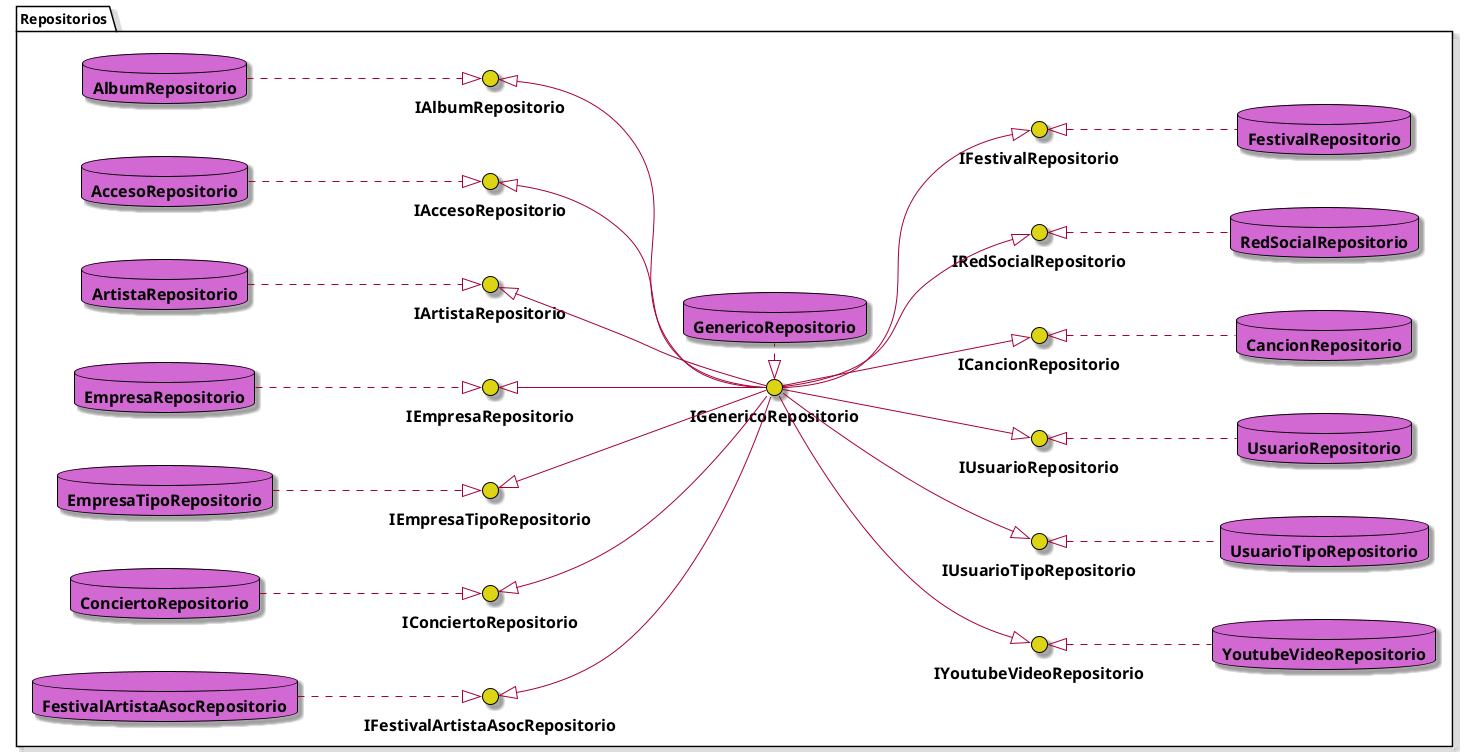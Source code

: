 @startuml databaseladores

skin rose
skinparam {
    DatabaseBackgroundColor #D269D2 
    DatabaseBorderColor black
    DatabaseFontSize 16
    DatabaseSize 10
    DatabaseFontStyle bold

    InterfaceBackgroundColor #DDD413
    InterfaceBorderColor black
    InterfaceFontSize 16
    InterfaceSize 10
    InterfaceFontStyle bold
}

left to right direction

package Repositorios {

    database AlbumRepositorio
    database AccesoRepositorio
    database ArtistaRepositorio
    database EmpresaRepositorio
    database EmpresaTipoRepositorio
    database ConciertoRepositorio
    database FestivalArtistaAsocRepositorio
    database FestivalRepositorio
    database RedSocialRepositorio
    database CancionRepositorio
    database UsuarioRepositorio
    database UsuarioTipoRepositorio
    database YoutubeVideoRepositorio
    database GenericoRepositorio

    interface IAlbumRepositorio 
    interface IAccesoRepositorio
    interface IArtistaRepositorio
    interface IEmpresaRepositorio
    interface IEmpresaTipoRepositorio
    interface IConciertoRepositorio
    interface IFestivalArtistaAsocRepositorio
    interface IFestivalRepositorio
    interface IRedSocialRepositorio
    interface ICancionRepositorio
    interface IUsuarioRepositorio
    interface IUsuarioTipoRepositorio
    interface IYoutubeVideoRepositorio
    interface IGenericoRepositorio

    AlbumRepositorio ..|> IAlbumRepositorio
    AccesoRepositorio ..|> IAccesoRepositorio
    ArtistaRepositorio ..|> IArtistaRepositorio
    EmpresaRepositorio ..|> IEmpresaRepositorio
    EmpresaTipoRepositorio ..|> IEmpresaTipoRepositorio
    ConciertoRepositorio ..|> IConciertoRepositorio
    FestivalArtistaAsocRepositorio ..|> IFestivalArtistaAsocRepositorio
    FestivalRepositorio .up.|> IFestivalRepositorio
    RedSocialRepositorio .up.|> IRedSocialRepositorio
    CancionRepositorio .up.|> ICancionRepositorio
    UsuarioRepositorio .up.|> IUsuarioRepositorio
    UsuarioTipoRepositorio .up.|> IUsuarioTipoRepositorio
    YoutubeVideoRepositorio .up.|> IYoutubeVideoRepositorio
    GenericoRepositorio .left.|> IGenericoRepositorio

    IGenericoRepositorio -up-|> IAlbumRepositorio
    IGenericoRepositorio -up-|> IAccesoRepositorio
    IGenericoRepositorio -up-|> IArtistaRepositorio
    IGenericoRepositorio -up-|> IEmpresaRepositorio
    IGenericoRepositorio -up-|> IEmpresaTipoRepositorio
    IGenericoRepositorio -up-|> IConciertoRepositorio
    IGenericoRepositorio -up-|> IFestivalArtistaAsocRepositorio
    IGenericoRepositorio --|> IFestivalRepositorio
    IGenericoRepositorio --|> IRedSocialRepositorio
    IGenericoRepositorio --|> ICancionRepositorio
    IGenericoRepositorio --|> IUsuarioRepositorio
    IGenericoRepositorio --|> IUsuarioTipoRepositorio
    IGenericoRepositorio --|> IYoutubeVideoRepositorio
}

@enduml
